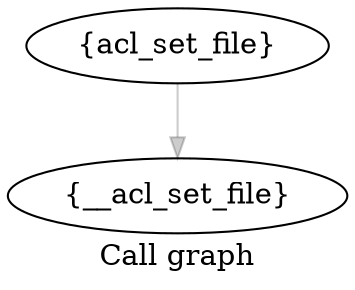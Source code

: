 digraph "Call graph" {
	label="Call graph";
	"Node0x8056489c0" [label="{__acl_set_file}"];

	"Node0x8056488a0" [label="{acl_set_file}"];
	"Node0x8056488a0" -> "Node0x8056489c0" [color="#00000033"];

}
